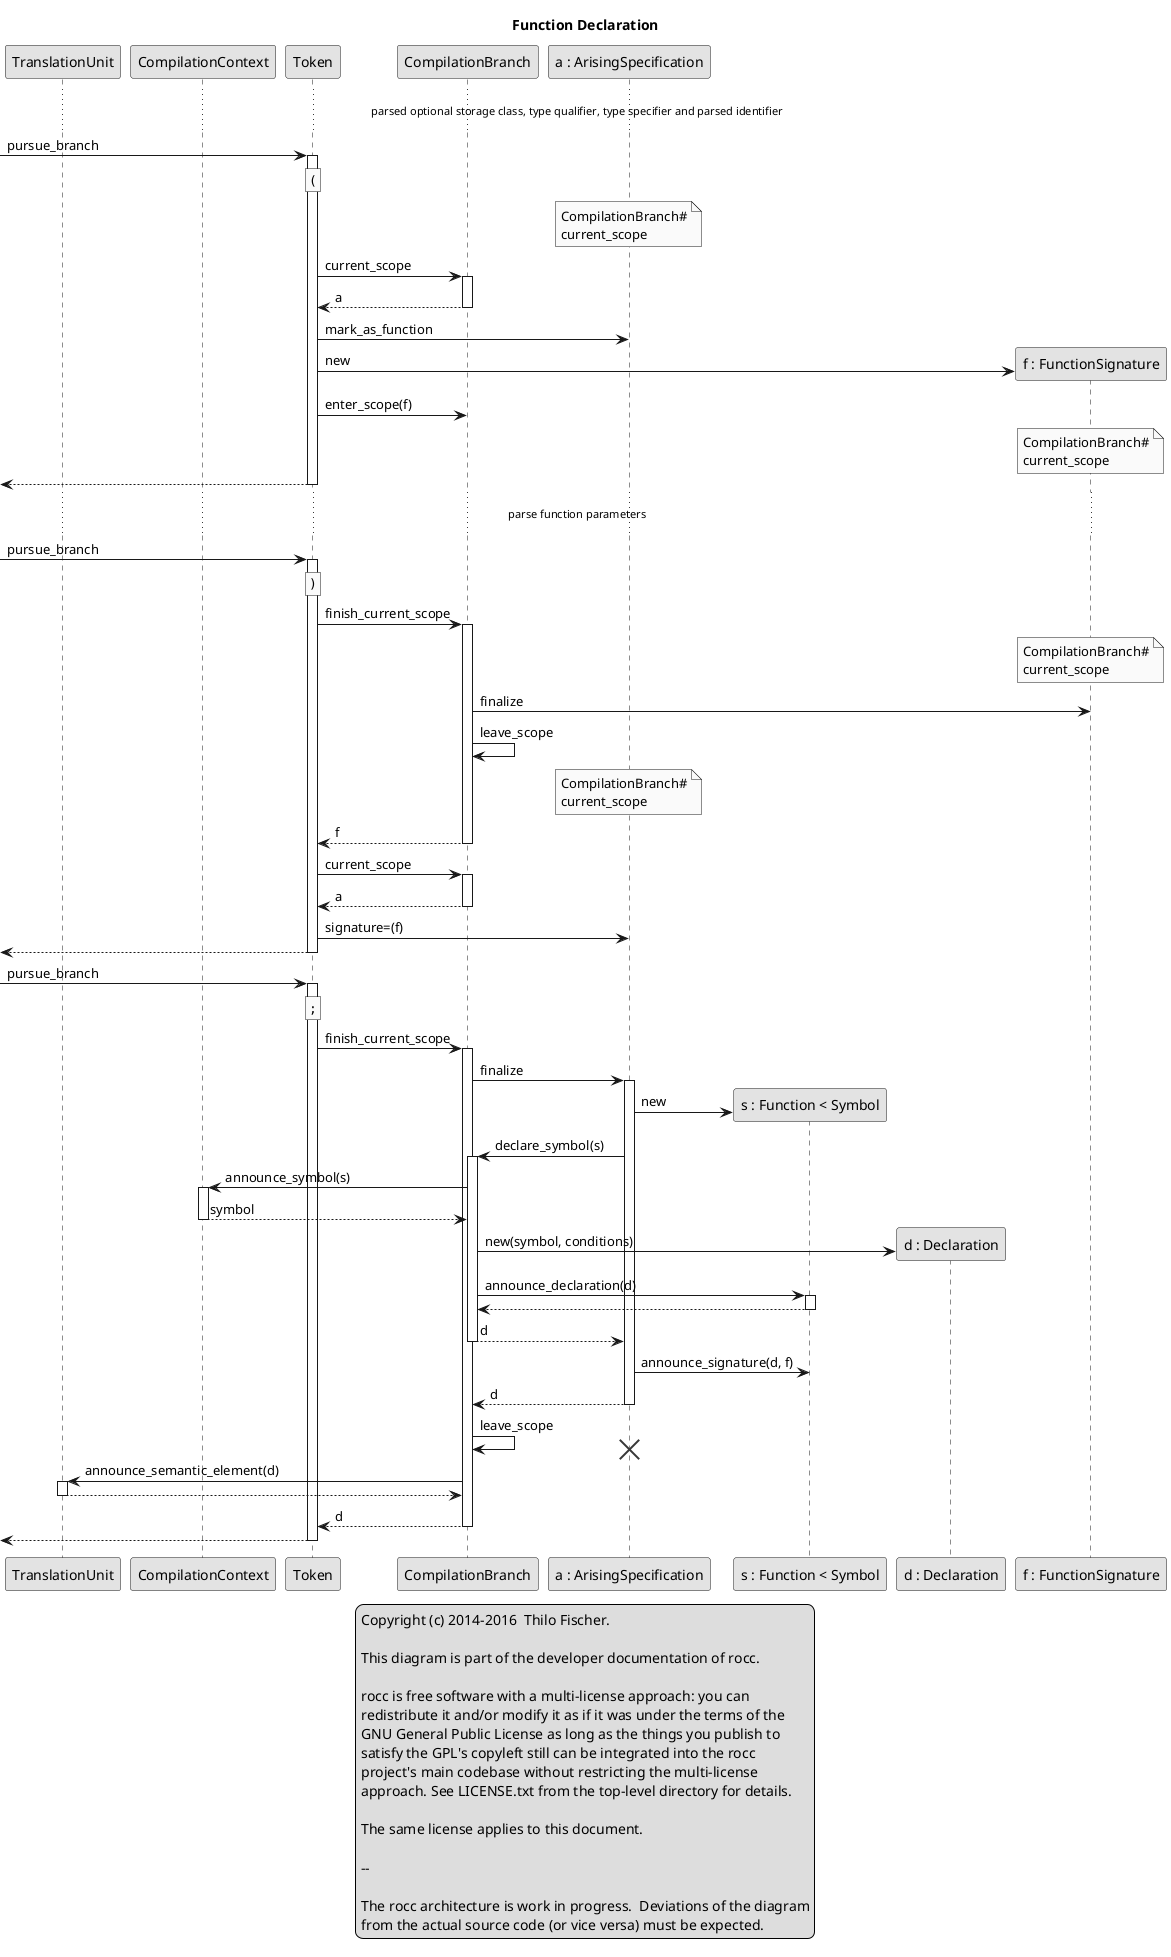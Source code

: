 @startuml

legend center
  Copyright (c) 2014-2016  Thilo Fischer.
  
  This diagram is part of the developer documentation of rocc.
 
  rocc is free software with a multi-license approach: you can
  redistribute it and/or modify it as if it was under the terms of the
  GNU General Public License as long as the things you publish to
  satisfy the GPL's copyleft still can be integrated into the rocc
  project's main codebase without restricting the multi-license
  approach. See LICENSE.txt from the top-level directory for details.
 
  The same license applies to this document.

  --

  The rocc architecture is work in progress.  Deviations of the diagram
  from the actual source code (or vice versa) must be expected.
endlegend

skinparam monochrome true

title Function Declaration

participant TranslationUnit
participant CompilationContext
participant Token
participant CompilationBranch
participant "a : ArisingSpecification" as ArisingSpecification
participant "s : Function < Symbol" as Symbol
participant "d : Declaration" as Declaration
participant "f : FunctionSignature" as FunctionSignature

... parsed optional storage class, type qualifier, type specifier and parsed identifier ...

[-> Token : pursue_branch
rnote over Token : ""(""
activate Token

note over ArisingSpecification : CompilationBranch#\ncurrent_scope

Token -> CompilationBranch : current_scope
activate CompilationBranch
Token <-- CompilationBranch : a
deactivate CompilationBranch

Token -> ArisingSpecification : mark_as_function

create FunctionSignature
Token -> FunctionSignature : new
Token -> CompilationBranch : enter_scope(f)
note over FunctionSignature : CompilationBranch#\ncurrent_scope

[<-- Token
deactivate Token

... parse function parameters ...

[-> Token : pursue_branch
rnote over Token : "")""
activate Token

Token -> CompilationBranch : finish_current_scope
activate CompilationBranch
note over FunctionSignature : CompilationBranch#\ncurrent_scope
CompilationBranch -> FunctionSignature : finalize
CompilationBranch -> CompilationBranch : leave_scope
note over ArisingSpecification : CompilationBranch#\ncurrent_scope
Token <-- CompilationBranch : f
deactivate CompilationBranch

Token -> CompilationBranch : current_scope
activate CompilationBranch
Token <-- CompilationBranch : a
deactivate CompilationBranch

Token -> ArisingSpecification : signature=(f)

[<-- Token
deactivate Token

[-> Token : pursue_branch

'rnote over Token : "";"" or "",""
rnote over Token : "";""

activate Token

Token -> CompilationBranch : finish_current_scope
activate CompilationBranch

CompilationBranch -> ArisingSpecification : finalize
activate ArisingSpecification

create Symbol
ArisingSpecification -> Symbol : new

ArisingSpecification -> CompilationBranch : declare_symbol(s)
activate CompilationBranch

CompilationBranch -> CompilationContext : announce_symbol(s)
activate CompilationContext
CompilationBranch <-- CompilationContext : symbol
deactivate CompilationContext

create Declaration
CompilationBranch -> Declaration : new(symbol, conditions)

CompilationBranch -> Symbol : announce_declaration(d)
activate Symbol
CompilationBranch <-- Symbol
deactivate Symbol

ArisingSpecification <-- CompilationBranch : d
deactivate CompilationBranch

ArisingSpecification -> Symbol : announce_signature(d, f)

CompilationBranch <-- ArisingSpecification : d
deactivate ArisingSpecification

CompilationBranch -> CompilationBranch : leave_scope

destroy ArisingSpecification


CompilationBranch -> TranslationUnit : announce_semantic_element(d)
activate TranslationUnit
CompilationBranch <-- TranslationUnit
deactivate TranslationUnit

Token <-- CompilationBranch : d
deactivate CompilationBranch

[<-- Token
deactivate Token

@enduml

